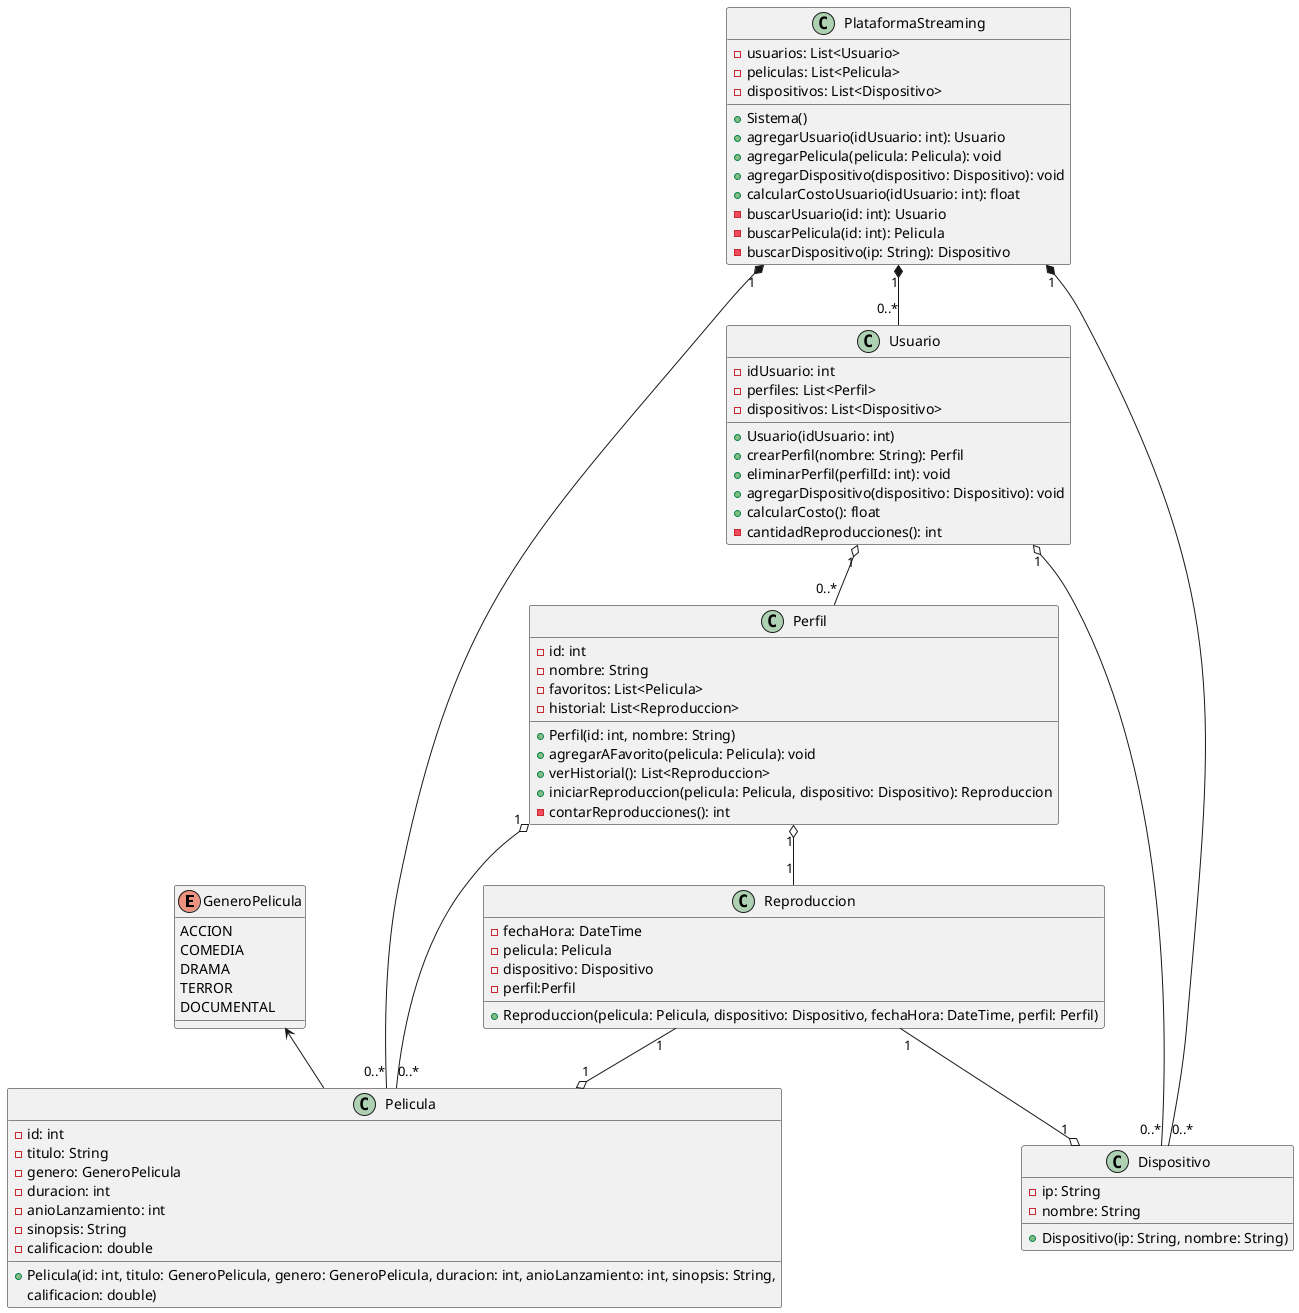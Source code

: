 @startuml
enum GeneroPelicula {
  ACCION
  COMEDIA
  DRAMA
  TERROR
  DOCUMENTAL
}
GeneroPelicula <-- Pelicula
class Pelicula {
  - id: int
  - titulo: String
  - genero: GeneroPelicula
  - duracion: int
  - anioLanzamiento: int
  - sinopsis: String
  - calificacion: double
  + Pelicula(id: int, titulo: GeneroPelicula, genero: GeneroPelicula, duracion: int, anioLanzamiento: int, sinopsis: String,
             calificacion: double)
}

class Usuario {
  - idUsuario: int
  - perfiles: List<Perfil>
  - dispositivos: List<Dispositivo>
  + Usuario(idUsuario: int)
  + crearPerfil(nombre: String): Perfil
  + eliminarPerfil(perfilId: int): void
  + agregarDispositivo(dispositivo: Dispositivo): void
  + calcularCosto(): float
  - cantidadReproducciones(): int
}

class Perfil {
  - id: int
  - nombre: String
  - favoritos: List<Pelicula>
  - historial: List<Reproduccion>

  + Perfil(id: int, nombre: String)
  + agregarAFavorito(pelicula: Pelicula): void
  + verHistorial(): List<Reproduccion>
  + iniciarReproduccion(pelicula: Pelicula, dispositivo: Dispositivo): Reproduccion
  - contarReproducciones(): int
}

class Dispositivo {
  - ip: String
  - nombre: String
  + Dispositivo(ip: String, nombre: String)
}

class Reproduccion {
  - fechaHora: DateTime
  - pelicula: Pelicula
  - dispositivo: Dispositivo
  -perfil:Perfil
  + Reproduccion(pelicula: Pelicula, dispositivo: Dispositivo, fechaHora: DateTime, perfil: Perfil)
}

Usuario "1" o-- "0..*" Perfil
Usuario "1" o-- "0..*" Dispositivo
Perfil "1" o-- "0..*" Pelicula
Perfil "1" o-- "1" Reproduccion
Reproduccion "1" --o "1" Pelicula
Reproduccion "1" --o "1" Dispositivo

class PlataformaStreaming {
  - usuarios: List<Usuario>
  - peliculas: List<Pelicula>
  - dispositivos: List<Dispositivo>
  + Sistema()
  + agregarUsuario(idUsuario: int): Usuario
  + agregarPelicula(pelicula: Pelicula): void
  + agregarDispositivo(dispositivo: Dispositivo): void
  + calcularCostoUsuario(idUsuario: int): float
  - buscarUsuario(id: int): Usuario
  - buscarPelicula(id: int): Pelicula
  - buscarDispositivo(ip: String): Dispositivo
}

PlataformaStreaming "1" *-- "0..*" Usuario
PlataformaStreaming "1" *-- "0..*" Pelicula
PlataformaStreaming "1" *-- "0..*" Dispositivo


@enduml
